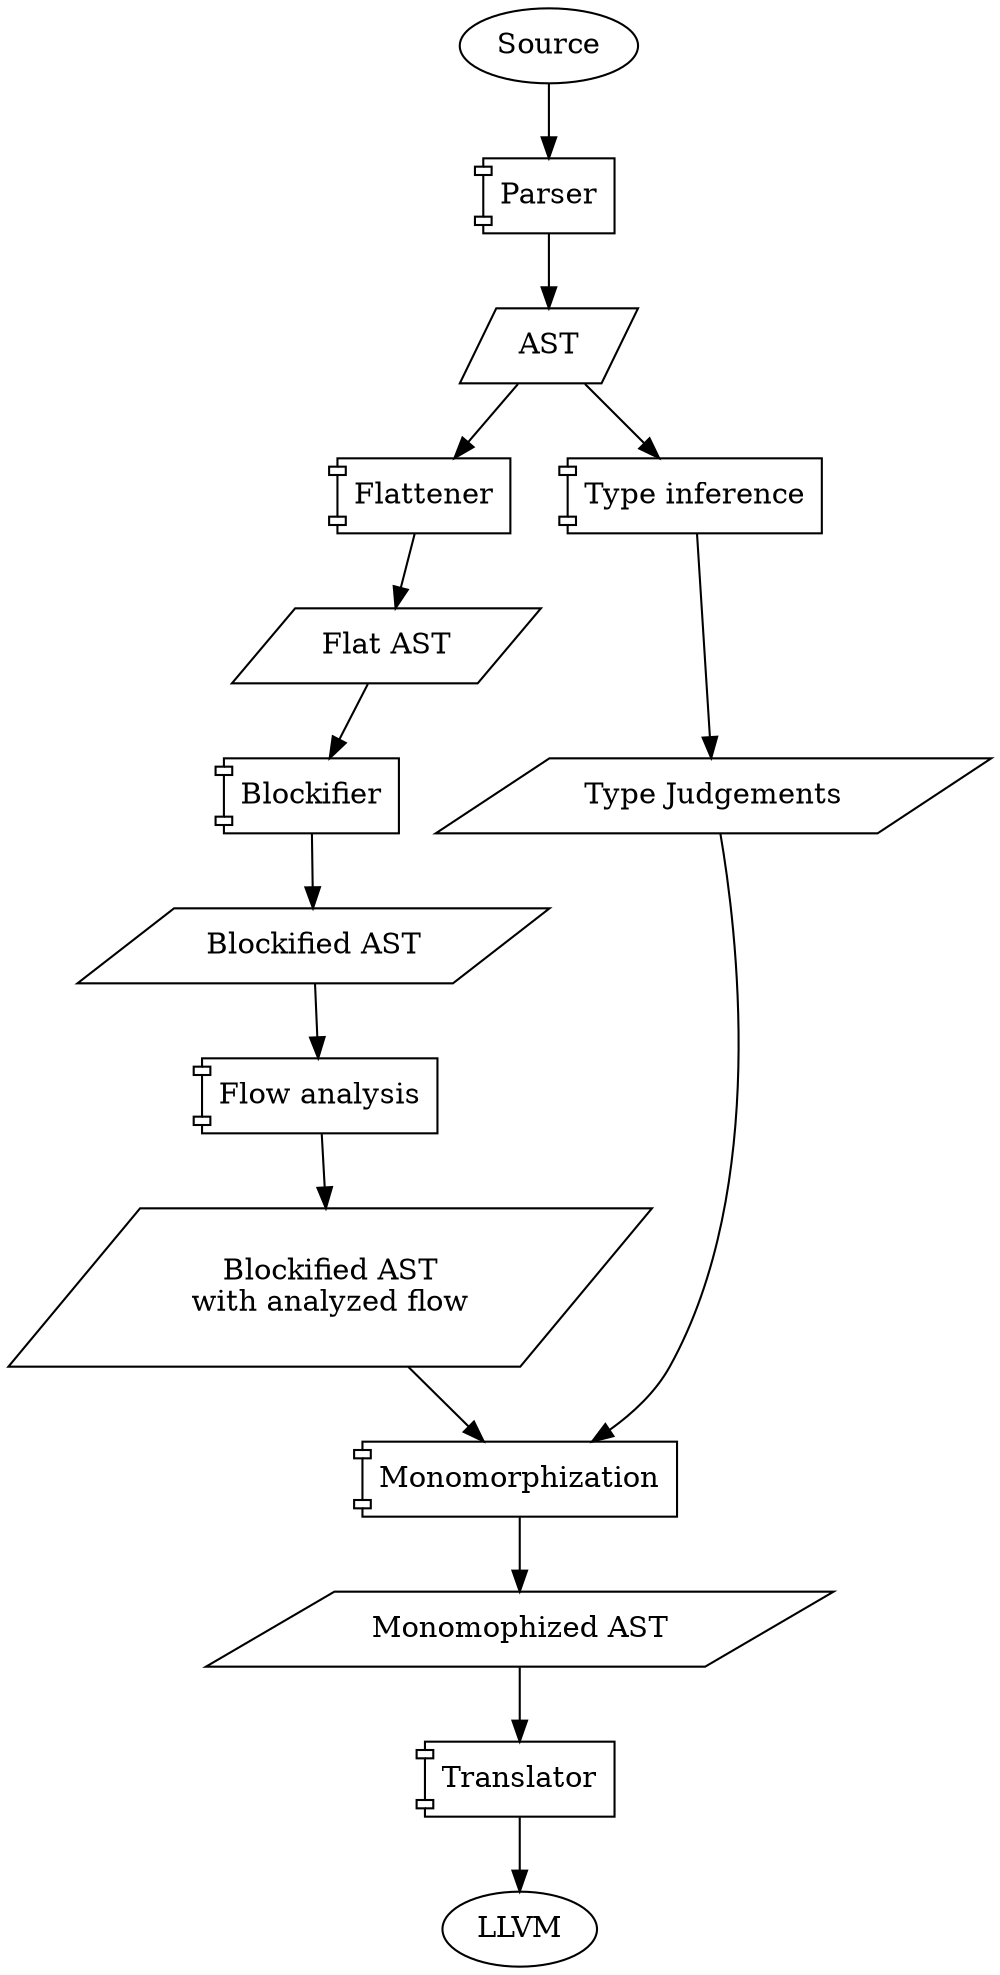 digraph {
    subgraph ends {
        node [shape="ellipse"]

        Source
        LLVM
    }

    subgraph data {
        node [shape="parallelogram"]

        AST
        Judgements [label="Type Judgements"]
        FlatAST [label="Flat AST"]
        BlockifiedAST [label="Blockified AST"]
        BlockifiedASTAnnots [label="Blockified AST\nwith analyzed flow"]
        MonoAST [label="Monomophized AST"]
    }

    subgraph components {
        node [shape="component"]

        Parser
        Flattener
        Infer [label="Type inference"]
        Blockifier
        FlowAnalysis [label="Flow analysis"]
        Monomorphization
        Translator
    }

    subgraph decisions {
        node [shape="diamond"]
    }

    Source -> Parser -> AST
    AST -> Flattener -> FlatAST
    AST -> Infer -> Judgements -> Monomorphization
    FlatAST -> Blockifier -> BlockifiedAST
    BlockifiedAST -> FlowAnalysis -> BlockifiedASTAnnots
    BlockifiedASTAnnots -> Monomorphization -> MonoAST
    MonoAST -> Translator -> LLVM
}
